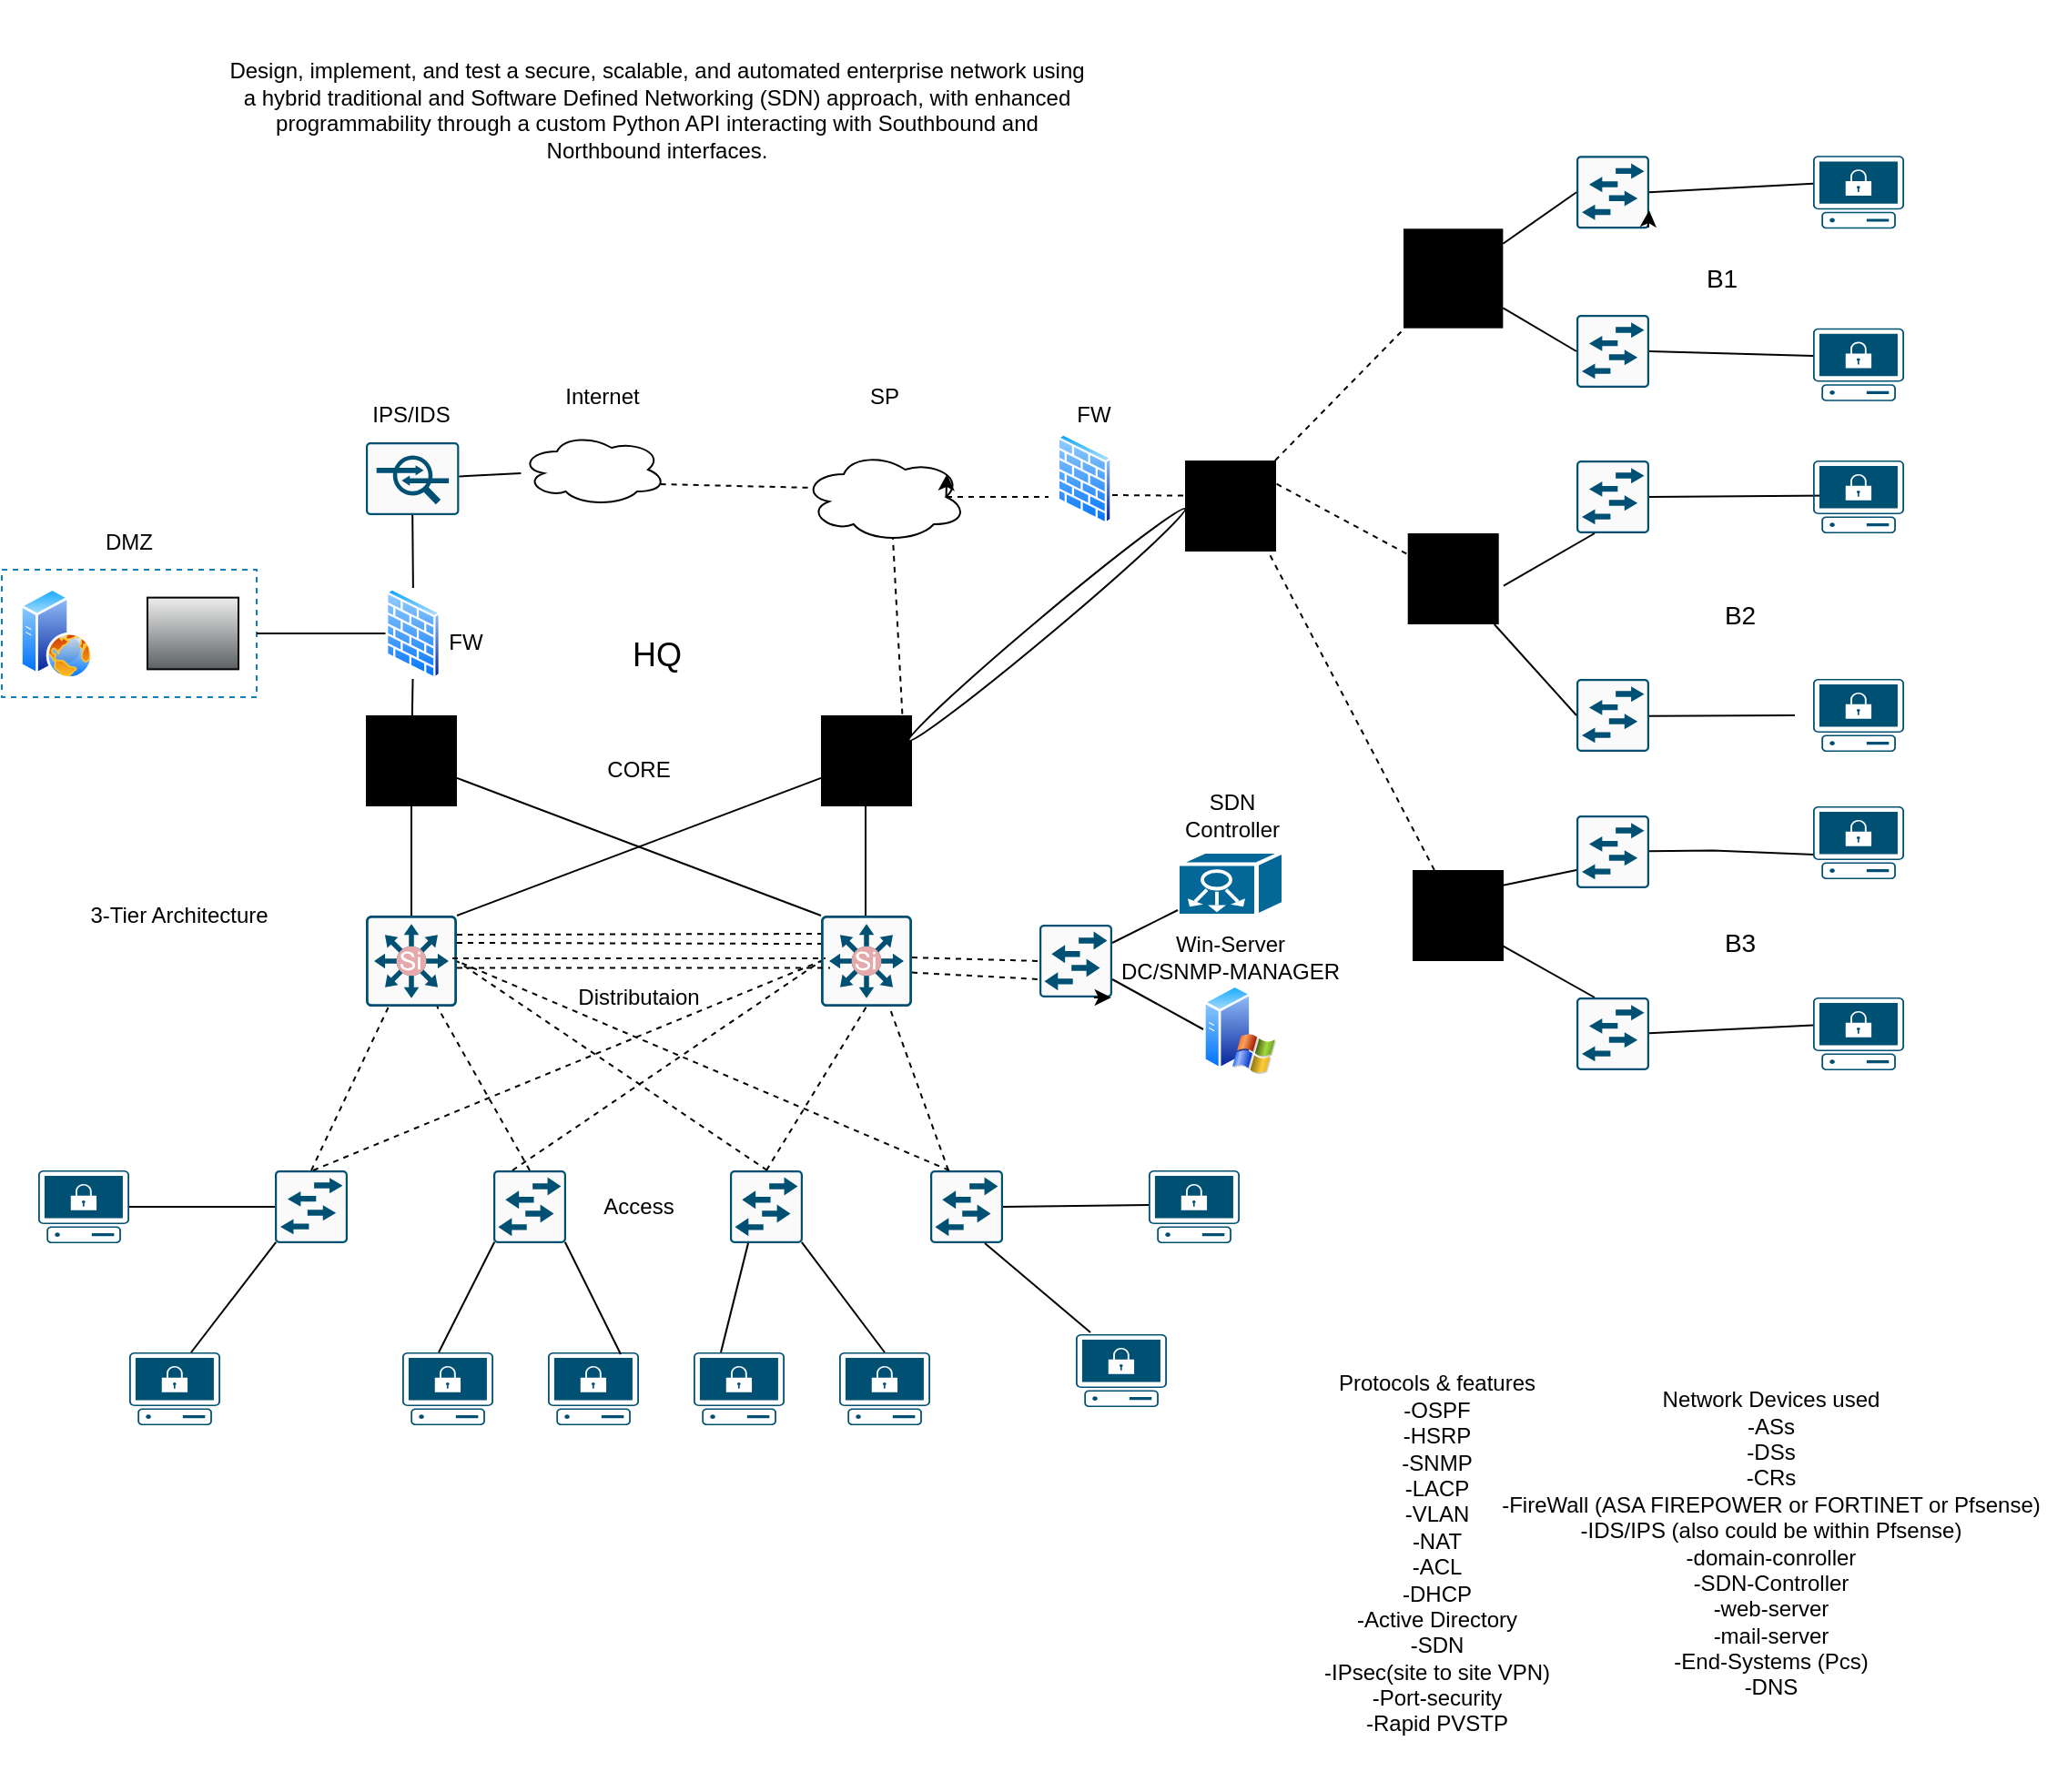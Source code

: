 <mxfile version="28.1.2">
  <diagram name="Page-1" id="6CgDFouvITcMY1lh-VWR">
    <mxGraphModel dx="2037" dy="1081" grid="1" gridSize="10" guides="1" tooltips="1" connect="1" arrows="1" fold="1" page="1" pageScale="1" pageWidth="850" pageHeight="1100" math="0" shadow="0">
      <root>
        <mxCell id="0" />
        <mxCell id="1" parent="0" />
        <mxCell id="icldkge28k3d67pnXuYo-1" value="" style="sketch=0;points=[[0.015,0.015,0],[0.985,0.015,0],[0.985,0.985,0],[0.015,0.985,0],[0.25,0,0],[0.5,0,0],[0.75,0,0],[1,0.25,0],[1,0.5,0],[1,0.75,0],[0.75,1,0],[0.5,1,0],[0.25,1,0],[0,0.75,0],[0,0.5,0],[0,0.25,0]];verticalLabelPosition=bottom;html=1;verticalAlign=top;aspect=fixed;align=center;pointerEvents=1;shape=mxgraph.cisco19.rect;prIcon=l2_switch;fillColor=#FAFAFA;strokeColor=#005073;" parent="1" vertex="1">
          <mxGeometry x="175" y="690" width="40" height="40" as="geometry" />
        </mxCell>
        <mxCell id="icldkge28k3d67pnXuYo-2" value="" style="sketch=0;points=[[0.015,0.015,0],[0.985,0.015,0],[0.985,0.985,0],[0.015,0.985,0],[0.25,0,0],[0.5,0,0],[0.75,0,0],[1,0.25,0],[1,0.5,0],[1,0.75,0],[0.75,1,0],[0.5,1,0],[0.25,1,0],[0,0.75,0],[0,0.5,0],[0,0.25,0]];verticalLabelPosition=bottom;html=1;verticalAlign=top;aspect=fixed;align=center;pointerEvents=1;shape=mxgraph.cisco19.rect;prIcon=workgroup_switch;fillColor=#FAFAFA;strokeColor=#005073;" parent="1" vertex="1">
          <mxGeometry x="535" y="690" width="40" height="40" as="geometry" />
        </mxCell>
        <mxCell id="icldkge28k3d67pnXuYo-3" value="" style="sketch=0;points=[[0.015,0.015,0],[0.985,0.015,0],[0.985,0.985,0],[0.015,0.985,0],[0.25,0,0],[0.5,0,0],[0.75,0,0],[1,0.25,0],[1,0.5,0],[1,0.75,0],[0.75,1,0],[0.5,1,0],[0.25,1,0],[0,0.75,0],[0,0.5,0],[0,0.25,0]];verticalLabelPosition=bottom;html=1;verticalAlign=top;aspect=fixed;align=center;pointerEvents=1;shape=mxgraph.cisco19.rect;prIcon=workgroup_switch;fillColor=#FAFAFA;strokeColor=#005073;" parent="1" vertex="1">
          <mxGeometry x="425" y="690" width="40" height="40" as="geometry" />
        </mxCell>
        <mxCell id="icldkge28k3d67pnXuYo-4" value="" style="sketch=0;points=[[0.015,0.015,0],[0.985,0.015,0],[0.985,0.985,0],[0.015,0.985,0],[0.25,0,0],[0.5,0,0],[0.75,0,0],[1,0.25,0],[1,0.5,0],[1,0.75,0],[0.75,1,0],[0.5,1,0],[0.25,1,0],[0,0.75,0],[0,0.5,0],[0,0.25,0]];verticalLabelPosition=bottom;html=1;verticalAlign=top;aspect=fixed;align=center;pointerEvents=1;shape=mxgraph.cisco19.rect;prIcon=workgroup_switch;fillColor=#FAFAFA;strokeColor=#005073;" parent="1" vertex="1">
          <mxGeometry x="295" y="690" width="40" height="40" as="geometry" />
        </mxCell>
        <mxCell id="icldkge28k3d67pnXuYo-6" value="" style="sketch=0;points=[[0.015,0.015,0],[0.985,0.015,0],[0.985,0.985,0],[0.015,0.985,0],[0.25,0,0],[0.5,0,0],[0.75,0,0],[1,0.25,0],[1,0.5,0],[1,0.75,0],[0.75,1,0],[0.5,1,0],[0.25,1,0],[0,0.75,0],[0,0.5,0],[0,0.25,0]];verticalLabelPosition=bottom;html=1;verticalAlign=top;aspect=fixed;align=center;pointerEvents=1;shape=mxgraph.cisco19.rect;prIcon=secure_catalyst_switch_color3;fillColor=#FAFAFA;strokeColor=#005073;" parent="1" vertex="1">
          <mxGeometry x="475" y="550" width="50" height="50" as="geometry" />
        </mxCell>
        <mxCell id="icldkge28k3d67pnXuYo-7" value="" style="sketch=0;points=[[0.015,0.015,0],[0.985,0.015,0],[0.985,0.985,0],[0.015,0.985,0],[0.25,0,0],[0.5,0,0],[0.75,0,0],[1,0.25,0],[1,0.5,0],[1,0.75,0],[0.75,1,0],[0.5,1,0],[0.25,1,0],[0,0.75,0],[0,0.5,0],[0,0.25,0]];verticalLabelPosition=bottom;html=1;verticalAlign=top;aspect=fixed;align=center;pointerEvents=1;shape=mxgraph.cisco19.rect;prIcon=secure_catalyst_switch_color3;fillColor=#FAFAFA;strokeColor=#005073;" parent="1" vertex="1">
          <mxGeometry x="225" y="550" width="50" height="50" as="geometry" />
        </mxCell>
        <mxCell id="icldkge28k3d67pnXuYo-22" value="" style="points=[[0.02,0.015,0],[0.5,0,0],[0.98,0.015,0],[1,0.38,0],[0.895,0.98,0],[0.5,1,0],[0.105,0.98,0],[0,0.38,0]];verticalLabelPosition=bottom;sketch=0;html=1;verticalAlign=top;aspect=fixed;align=center;pointerEvents=1;shape=mxgraph.cisco19.secure_endpoint_pc;fillColor=#005073;strokeColor=none;" parent="1" vertex="1">
          <mxGeometry x="245" y="790" width="50" height="40" as="geometry" />
        </mxCell>
        <mxCell id="icldkge28k3d67pnXuYo-23" value="" style="points=[[0.02,0.015,0],[0.5,0,0],[0.98,0.015,0],[1,0.38,0],[0.895,0.98,0],[0.5,1,0],[0.105,0.98,0],[0,0.38,0]];verticalLabelPosition=bottom;sketch=0;html=1;verticalAlign=top;aspect=fixed;align=center;pointerEvents=1;shape=mxgraph.cisco19.secure_endpoint_pc;fillColor=#005073;strokeColor=none;" parent="1" vertex="1">
          <mxGeometry x="95" y="790" width="50" height="40" as="geometry" />
        </mxCell>
        <mxCell id="icldkge28k3d67pnXuYo-24" value="" style="points=[[0.02,0.015,0],[0.5,0,0],[0.98,0.015,0],[1,0.38,0],[0.895,0.98,0],[0.5,1,0],[0.105,0.98,0],[0,0.38,0]];verticalLabelPosition=bottom;sketch=0;html=1;verticalAlign=top;aspect=fixed;align=center;pointerEvents=1;shape=mxgraph.cisco19.secure_endpoint_pc;fillColor=#005073;strokeColor=none;" parent="1" vertex="1">
          <mxGeometry x="45" y="690" width="50" height="40" as="geometry" />
        </mxCell>
        <mxCell id="icldkge28k3d67pnXuYo-25" value="" style="points=[[0.02,0.015,0],[0.5,0,0],[0.98,0.015,0],[1,0.38,0],[0.895,0.98,0],[0.5,1,0],[0.105,0.98,0],[0,0.38,0]];verticalLabelPosition=bottom;sketch=0;html=1;verticalAlign=top;aspect=fixed;align=center;pointerEvents=1;shape=mxgraph.cisco19.secure_endpoint_pc;fillColor=#005073;strokeColor=none;" parent="1" vertex="1">
          <mxGeometry x="405" y="790" width="50" height="40" as="geometry" />
        </mxCell>
        <mxCell id="icldkge28k3d67pnXuYo-26" value="" style="points=[[0.02,0.015,0],[0.5,0,0],[0.98,0.015,0],[1,0.38,0],[0.895,0.98,0],[0.5,1,0],[0.105,0.98,0],[0,0.38,0]];verticalLabelPosition=bottom;sketch=0;html=1;verticalAlign=top;aspect=fixed;align=center;pointerEvents=1;shape=mxgraph.cisco19.secure_endpoint_pc;fillColor=#005073;strokeColor=none;" parent="1" vertex="1">
          <mxGeometry x="485" y="790" width="50" height="40" as="geometry" />
        </mxCell>
        <mxCell id="icldkge28k3d67pnXuYo-27" value="" style="points=[[0.02,0.015,0],[0.5,0,0],[0.98,0.015,0],[1,0.38,0],[0.895,0.98,0],[0.5,1,0],[0.105,0.98,0],[0,0.38,0]];verticalLabelPosition=bottom;sketch=0;html=1;verticalAlign=top;aspect=fixed;align=center;pointerEvents=1;shape=mxgraph.cisco19.secure_endpoint_pc;fillColor=#005073;strokeColor=none;" parent="1" vertex="1">
          <mxGeometry x="325" y="790" width="50" height="40" as="geometry" />
        </mxCell>
        <mxCell id="icldkge28k3d67pnXuYo-29" value="" style="points=[[0.02,0.015,0],[0.5,0,0],[0.98,0.015,0],[1,0.38,0],[0.895,0.98,0],[0.5,1,0],[0.105,0.98,0],[0,0.38,0]];verticalLabelPosition=bottom;sketch=0;html=1;verticalAlign=top;aspect=fixed;align=center;pointerEvents=1;shape=mxgraph.cisco19.secure_endpoint_pc;fillColor=#005073;strokeColor=none;" parent="1" vertex="1">
          <mxGeometry x="655" y="690" width="50" height="40" as="geometry" />
        </mxCell>
        <mxCell id="icldkge28k3d67pnXuYo-31" value="" style="points=[[0.02,0.015,0],[0.5,0,0],[0.98,0.015,0],[1,0.38,0],[0.895,0.98,0],[0.5,1,0],[0.105,0.98,0],[0,0.38,0]];verticalLabelPosition=bottom;sketch=0;html=1;verticalAlign=top;aspect=fixed;align=center;pointerEvents=1;shape=mxgraph.cisco19.secure_endpoint_pc;fillColor=#005073;strokeColor=none;" parent="1" vertex="1">
          <mxGeometry x="615" y="780" width="50" height="40" as="geometry" />
        </mxCell>
        <mxCell id="icldkge28k3d67pnXuYo-54" value="" style="endArrow=none;html=1;rounded=0;entryX=0.015;entryY=0.985;entryDx=0;entryDy=0;entryPerimeter=0;" parent="1" target="icldkge28k3d67pnXuYo-4" edge="1">
          <mxGeometry width="50" height="50" relative="1" as="geometry">
            <mxPoint x="265" y="790" as="sourcePoint" />
            <mxPoint x="315" y="740" as="targetPoint" />
          </mxGeometry>
        </mxCell>
        <mxCell id="icldkge28k3d67pnXuYo-55" value="" style="endArrow=none;html=1;rounded=0;entryX=0.985;entryY=0.985;entryDx=0;entryDy=0;entryPerimeter=0;" parent="1" target="icldkge28k3d67pnXuYo-4" edge="1">
          <mxGeometry width="50" height="50" relative="1" as="geometry">
            <mxPoint x="365" y="791" as="sourcePoint" />
            <mxPoint x="396" y="730" as="targetPoint" />
          </mxGeometry>
        </mxCell>
        <mxCell id="icldkge28k3d67pnXuYo-56" value="" style="endArrow=none;html=1;rounded=0;entryX=0.25;entryY=1;entryDx=0;entryDy=0;entryPerimeter=0;" parent="1" target="icldkge28k3d67pnXuYo-3" edge="1">
          <mxGeometry width="50" height="50" relative="1" as="geometry">
            <mxPoint x="420" y="790" as="sourcePoint" />
            <mxPoint x="470" y="740" as="targetPoint" />
          </mxGeometry>
        </mxCell>
        <mxCell id="icldkge28k3d67pnXuYo-57" value="" style="endArrow=none;html=1;rounded=0;entryX=0.985;entryY=0.985;entryDx=0;entryDy=0;entryPerimeter=0;" parent="1" target="icldkge28k3d67pnXuYo-3" edge="1">
          <mxGeometry width="50" height="50" relative="1" as="geometry">
            <mxPoint x="510" y="790" as="sourcePoint" />
            <mxPoint x="525" y="730" as="targetPoint" />
          </mxGeometry>
        </mxCell>
        <mxCell id="icldkge28k3d67pnXuYo-58" value="" style="image;aspect=fixed;perimeter=ellipsePerimeter;html=1;align=center;shadow=0;dashed=0;spacingTop=3;image=img/lib/active_directory/windows_server_2.svg;" parent="1" vertex="1">
          <mxGeometry x="685" y="587.5" width="40" height="50" as="geometry" />
        </mxCell>
        <mxCell id="icldkge28k3d67pnXuYo-60" value="" style="sketch=0;points=[[0.015,0.015,0],[0.985,0.015,0],[0.985,0.985,0],[0.015,0.985,0],[0.25,0,0],[0.5,0,0],[0.75,0,0],[1,0.25,0],[1,0.5,0],[1,0.75,0],[0.75,1,0],[0.5,1,0],[0.25,1,0],[0,0.75,0],[0,0.5,0],[0,0.25,0]];verticalLabelPosition=bottom;html=1;verticalAlign=top;aspect=fixed;align=center;pointerEvents=1;shape=mxgraph.cisco19.rect;prIcon=workgroup_switch;fillColor=#FAFAFA;strokeColor=#005073;" parent="1" vertex="1">
          <mxGeometry x="595" y="555" width="40" height="40" as="geometry" />
        </mxCell>
        <mxCell id="icldkge28k3d67pnXuYo-64" value="" style="sketch=0;verticalLabelPosition=bottom;sketch=0;aspect=fixed;html=1;verticalAlign=top;strokeColor=none;fillColor=#000000;align=center;outlineConnect=0;pointerEvents=1;shape=mxgraph.citrix2.router;" parent="1" vertex="1">
          <mxGeometry x="225" y="440" width="50" height="50" as="geometry" />
        </mxCell>
        <mxCell id="icldkge28k3d67pnXuYo-65" value="" style="sketch=0;verticalLabelPosition=bottom;sketch=0;aspect=fixed;html=1;verticalAlign=top;strokeColor=none;fillColor=#000000;align=center;outlineConnect=0;pointerEvents=1;shape=mxgraph.citrix2.router;" parent="1" vertex="1">
          <mxGeometry x="475" y="440" width="50" height="50" as="geometry" />
        </mxCell>
        <mxCell id="icldkge28k3d67pnXuYo-67" value="" style="endArrow=none;dashed=1;html=1;rounded=0;entryX=0.25;entryY=1;entryDx=0;entryDy=0;entryPerimeter=0;" parent="1" target="icldkge28k3d67pnXuYo-7" edge="1">
          <mxGeometry width="50" height="50" relative="1" as="geometry">
            <mxPoint x="195" y="690" as="sourcePoint" />
            <mxPoint x="245" y="640" as="targetPoint" />
          </mxGeometry>
        </mxCell>
        <mxCell id="icldkge28k3d67pnXuYo-68" value="" style="endArrow=none;dashed=1;html=1;rounded=0;" parent="1" target="icldkge28k3d67pnXuYo-7" edge="1">
          <mxGeometry width="50" height="50" relative="1" as="geometry">
            <mxPoint x="315" y="690" as="sourcePoint" />
            <mxPoint x="358" y="600" as="targetPoint" />
          </mxGeometry>
        </mxCell>
        <mxCell id="icldkge28k3d67pnXuYo-69" value="" style="endArrow=none;dashed=1;html=1;rounded=0;entryX=0;entryY=0.5;entryDx=0;entryDy=0;entryPerimeter=0;" parent="1" target="icldkge28k3d67pnXuYo-6" edge="1">
          <mxGeometry width="50" height="50" relative="1" as="geometry">
            <mxPoint x="196" y="690" as="sourcePoint" />
            <mxPoint x="145" y="600" as="targetPoint" />
          </mxGeometry>
        </mxCell>
        <mxCell id="icldkge28k3d67pnXuYo-70" value="" style="endArrow=none;dashed=1;html=1;rounded=0;entryX=0;entryY=0.5;entryDx=0;entryDy=0;entryPerimeter=0;" parent="1" target="icldkge28k3d67pnXuYo-6" edge="1">
          <mxGeometry width="50" height="50" relative="1" as="geometry">
            <mxPoint x="305.5" y="690" as="sourcePoint" />
            <mxPoint x="584.5" y="575" as="targetPoint" />
          </mxGeometry>
        </mxCell>
        <mxCell id="icldkge28k3d67pnXuYo-71" value="" style="endArrow=none;dashed=1;html=1;rounded=0;entryX=0.5;entryY=1;entryDx=0;entryDy=0;entryPerimeter=0;" parent="1" target="icldkge28k3d67pnXuYo-6" edge="1">
          <mxGeometry width="50" height="50" relative="1" as="geometry">
            <mxPoint x="445" y="690" as="sourcePoint" />
            <mxPoint x="724" y="575" as="targetPoint" />
          </mxGeometry>
        </mxCell>
        <mxCell id="icldkge28k3d67pnXuYo-72" value="" style="endArrow=none;dashed=1;html=1;rounded=0;entryX=0.75;entryY=1;entryDx=0;entryDy=0;entryPerimeter=0;" parent="1" target="icldkge28k3d67pnXuYo-6" edge="1">
          <mxGeometry width="50" height="50" relative="1" as="geometry">
            <mxPoint x="545" y="690" as="sourcePoint" />
            <mxPoint x="600" y="600" as="targetPoint" />
          </mxGeometry>
        </mxCell>
        <mxCell id="icldkge28k3d67pnXuYo-73" value="" style="endArrow=none;dashed=1;html=1;rounded=0;entryX=1;entryY=0.5;entryDx=0;entryDy=0;entryPerimeter=0;" parent="1" target="icldkge28k3d67pnXuYo-7" edge="1">
          <mxGeometry width="50" height="50" relative="1" as="geometry">
            <mxPoint x="445.5" y="690" as="sourcePoint" />
            <mxPoint x="615" y="575" as="targetPoint" />
          </mxGeometry>
        </mxCell>
        <mxCell id="icldkge28k3d67pnXuYo-74" value="" style="endArrow=none;dashed=1;html=1;rounded=0;entryX=1;entryY=0.5;entryDx=0;entryDy=0;entryPerimeter=0;" parent="1" target="icldkge28k3d67pnXuYo-7" edge="1">
          <mxGeometry width="50" height="50" relative="1" as="geometry">
            <mxPoint x="545.5" y="690" as="sourcePoint" />
            <mxPoint x="375" y="575" as="targetPoint" />
          </mxGeometry>
        </mxCell>
        <mxCell id="icldkge28k3d67pnXuYo-77" value="" style="endArrow=none;html=1;rounded=0;entryX=0;entryY=0.5;entryDx=0;entryDy=0;entryPerimeter=0;" parent="1" target="icldkge28k3d67pnXuYo-1" edge="1">
          <mxGeometry width="50" height="50" relative="1" as="geometry">
            <mxPoint x="95" y="710" as="sourcePoint" />
            <mxPoint x="145" y="660" as="targetPoint" />
          </mxGeometry>
        </mxCell>
        <mxCell id="icldkge28k3d67pnXuYo-78" value="" style="endArrow=none;html=1;rounded=0;entryX=0.015;entryY=0.985;entryDx=0;entryDy=0;entryPerimeter=0;exitX=0.68;exitY=0;exitDx=0;exitDy=0;exitPerimeter=0;" parent="1" source="icldkge28k3d67pnXuYo-23" target="icldkge28k3d67pnXuYo-1" edge="1">
          <mxGeometry width="50" height="50" relative="1" as="geometry">
            <mxPoint x="115" y="789" as="sourcePoint" />
            <mxPoint x="195" y="789" as="targetPoint" />
          </mxGeometry>
        </mxCell>
        <mxCell id="icldkge28k3d67pnXuYo-81" value="" style="endArrow=none;html=1;rounded=0;entryX=0.75;entryY=1;entryDx=0;entryDy=0;entryPerimeter=0;exitX=0.16;exitY=-0.025;exitDx=0;exitDy=0;exitPerimeter=0;" parent="1" source="icldkge28k3d67pnXuYo-31" target="icldkge28k3d67pnXuYo-2" edge="1">
          <mxGeometry width="50" height="50" relative="1" as="geometry">
            <mxPoint x="645" y="780" as="sourcePoint" />
            <mxPoint x="695" y="730" as="targetPoint" />
          </mxGeometry>
        </mxCell>
        <mxCell id="icldkge28k3d67pnXuYo-83" value="" style="endArrow=none;html=1;rounded=0;entryX=1;entryY=0.5;entryDx=0;entryDy=0;entryPerimeter=0;exitX=0.16;exitY=-0.025;exitDx=0;exitDy=0;exitPerimeter=0;" parent="1" target="icldkge28k3d67pnXuYo-2" edge="1">
          <mxGeometry width="50" height="50" relative="1" as="geometry">
            <mxPoint x="655" y="709" as="sourcePoint" />
            <mxPoint x="597" y="660" as="targetPoint" />
          </mxGeometry>
        </mxCell>
        <mxCell id="icldkge28k3d67pnXuYo-84" value="" style="endArrow=none;html=1;rounded=0;exitX=0.5;exitY=0;exitDx=0;exitDy=0;exitPerimeter=0;" parent="1" source="icldkge28k3d67pnXuYo-7" target="icldkge28k3d67pnXuYo-64" edge="1">
          <mxGeometry width="50" height="50" relative="1" as="geometry">
            <mxPoint x="255" y="550" as="sourcePoint" />
            <mxPoint x="305" y="500" as="targetPoint" />
          </mxGeometry>
        </mxCell>
        <mxCell id="icldkge28k3d67pnXuYo-85" value="" style="endArrow=none;html=1;rounded=0;exitX=0.5;exitY=0;exitDx=0;exitDy=0;exitPerimeter=0;" parent="1" edge="1">
          <mxGeometry width="50" height="50" relative="1" as="geometry">
            <mxPoint x="499.5" y="550" as="sourcePoint" />
            <mxPoint x="499.5" y="490" as="targetPoint" />
          </mxGeometry>
        </mxCell>
        <mxCell id="icldkge28k3d67pnXuYo-87" value="" style="endArrow=none;html=1;rounded=0;" parent="1" target="icldkge28k3d67pnXuYo-65" edge="1">
          <mxGeometry width="50" height="50" relative="1" as="geometry">
            <mxPoint x="275" y="550" as="sourcePoint" />
            <mxPoint x="325" y="500" as="targetPoint" />
          </mxGeometry>
        </mxCell>
        <mxCell id="icldkge28k3d67pnXuYo-88" value="" style="endArrow=none;html=1;rounded=0;" parent="1" source="icldkge28k3d67pnXuYo-64" edge="1">
          <mxGeometry width="50" height="50" relative="1" as="geometry">
            <mxPoint x="275" y="626" as="sourcePoint" />
            <mxPoint x="475" y="550" as="targetPoint" />
          </mxGeometry>
        </mxCell>
        <mxCell id="icldkge28k3d67pnXuYo-93" value="" style="sketch=0;points=[[0.015,0.015,0],[0.985,0.015,0],[0.985,0.985,0],[0.015,0.985,0],[0.25,0,0],[0.5,0,0],[0.75,0,0],[1,0.25,0],[1,0.5,0],[1,0.75,0],[0.75,1,0],[0.5,1,0],[0.25,1,0],[0,0.75,0],[0,0.5,0],[0,0.25,0]];verticalLabelPosition=bottom;html=1;verticalAlign=top;aspect=fixed;align=center;pointerEvents=1;shape=mxgraph.cisco19.rect;prIcon=ips_ids;fillColor=#FAFAFA;strokeColor=#005073;" parent="1" vertex="1">
          <mxGeometry x="225" y="290" width="51.2" height="40" as="geometry" />
        </mxCell>
        <mxCell id="icldkge28k3d67pnXuYo-94" value="" style="ellipse;shape=cloud;whiteSpace=wrap;html=1;" parent="1" vertex="1">
          <mxGeometry x="310" y="285" width="80" height="40" as="geometry" />
        </mxCell>
        <mxCell id="icldkge28k3d67pnXuYo-95" value="&lt;div&gt;&lt;br&gt;&lt;/div&gt;&lt;div&gt;&lt;br&gt;&lt;/div&gt;&lt;div&gt;&lt;br&gt;&lt;/div&gt;&lt;div&gt;&lt;br&gt;&lt;/div&gt;" style="fillColor=none;strokeColor=#147EBA;dashed=1;verticalAlign=top;fontStyle=0;fontColor=#147EBA;whiteSpace=wrap;html=1;" parent="1" vertex="1">
          <mxGeometry x="25" y="360" width="140" height="70" as="geometry" />
        </mxCell>
        <mxCell id="icldkge28k3d67pnXuYo-96" value="" style="image;aspect=fixed;perimeter=ellipsePerimeter;html=1;align=center;shadow=0;dashed=0;spacingTop=3;image=img/lib/active_directory/web_server.svg;" parent="1" vertex="1">
          <mxGeometry x="35" y="370" width="40" height="50" as="geometry" />
        </mxCell>
        <mxCell id="icldkge28k3d67pnXuYo-97" value="" style="fillColorStyles=neutralFill;neutralFill=#9DA6A8;shape=mxgraph.networks2.icon;aspect=fixed;fillColor=#EDEDED;strokeColor=#000000;gradientColor=#5B6163;network2IconShadow=1;network2bgFillColor=none;network2Icon=mxgraph.networks2.mail_server;network2IconYOffset=-0.026;network2IconW=1;network2IconH=0.787;" parent="1" vertex="1">
          <mxGeometry x="105" y="375.31" width="50" height="39.375" as="geometry" />
        </mxCell>
        <mxCell id="icldkge28k3d67pnXuYo-98" value="" style="endArrow=none;html=1;rounded=0;exitX=1;exitY=0.5;exitDx=0;exitDy=0;entryX=0;entryY=0.5;entryDx=0;entryDy=0;" parent="1" source="icldkge28k3d67pnXuYo-95" target="icldkge28k3d67pnXuYo-89" edge="1">
          <mxGeometry width="50" height="50" relative="1" as="geometry">
            <mxPoint x="184.75" y="440" as="sourcePoint" />
            <mxPoint x="234.75" y="390" as="targetPoint" />
          </mxGeometry>
        </mxCell>
        <mxCell id="icldkge28k3d67pnXuYo-101" value="" style="endArrow=none;html=1;rounded=0;" parent="1" source="icldkge28k3d67pnXuYo-93" target="icldkge28k3d67pnXuYo-94" edge="1">
          <mxGeometry width="50" height="50" relative="1" as="geometry">
            <mxPoint x="345" y="370" as="sourcePoint" />
            <mxPoint x="395" y="320" as="targetPoint" />
          </mxGeometry>
        </mxCell>
        <mxCell id="icldkge28k3d67pnXuYo-89" value="" style="image;aspect=fixed;perimeter=ellipsePerimeter;html=1;align=center;shadow=0;dashed=0;spacingTop=3;image=img/lib/active_directory/firewall.svg;" parent="1" vertex="1">
          <mxGeometry x="235.7" y="370" width="30.5" height="50" as="geometry" />
        </mxCell>
        <mxCell id="icldkge28k3d67pnXuYo-105" value="" style="endArrow=none;html=1;rounded=0;entryX=0.5;entryY=1;entryDx=0;entryDy=0;entryPerimeter=0;exitX=0.5;exitY=0;exitDx=0;exitDy=0;" parent="1" source="icldkge28k3d67pnXuYo-89" target="icldkge28k3d67pnXuYo-93" edge="1">
          <mxGeometry width="50" height="50" relative="1" as="geometry">
            <mxPoint x="245" y="360" as="sourcePoint" />
            <mxPoint x="295" y="310" as="targetPoint" />
          </mxGeometry>
        </mxCell>
        <mxCell id="icldkge28k3d67pnXuYo-106" value="" style="endArrow=none;html=1;rounded=0;" parent="1" source="icldkge28k3d67pnXuYo-64" target="icldkge28k3d67pnXuYo-89" edge="1">
          <mxGeometry width="50" height="50" relative="1" as="geometry">
            <mxPoint x="245" y="430" as="sourcePoint" />
            <mxPoint x="245" y="390" as="targetPoint" />
          </mxGeometry>
        </mxCell>
        <mxCell id="icldkge28k3d67pnXuYo-110" value="DMZ" style="text;strokeColor=none;align=center;fillColor=none;html=1;verticalAlign=middle;whiteSpace=wrap;rounded=0;" parent="1" vertex="1">
          <mxGeometry x="65" y="330" width="60" height="30" as="geometry" />
        </mxCell>
        <mxCell id="icldkge28k3d67pnXuYo-112" value="Win-Server&lt;div&gt;DC/SNMP-MANAGER&lt;/div&gt;" style="text;strokeColor=none;align=center;fillColor=none;html=1;verticalAlign=middle;whiteSpace=wrap;rounded=0;" parent="1" vertex="1">
          <mxGeometry x="635" y="557.5" width="130" height="30" as="geometry" />
        </mxCell>
        <mxCell id="icldkge28k3d67pnXuYo-167" value="&lt;font style=&quot;font-size: 18px;&quot;&gt;HQ&lt;/font&gt;" style="text;strokeColor=none;align=center;fillColor=none;html=1;verticalAlign=middle;whiteSpace=wrap;rounded=0;" parent="1" vertex="1">
          <mxGeometry x="345" y="390" width="80" height="34.69" as="geometry" />
        </mxCell>
        <mxCell id="icldkge28k3d67pnXuYo-169" value="Internet" style="text;strokeColor=none;align=center;fillColor=none;html=1;verticalAlign=middle;whiteSpace=wrap;rounded=0;" parent="1" vertex="1">
          <mxGeometry x="325" y="250" width="60" height="30" as="geometry" />
        </mxCell>
        <mxCell id="icldkge28k3d67pnXuYo-176" value="3-Tier Architecture" style="text;strokeColor=none;align=center;fillColor=none;html=1;verticalAlign=middle;whiteSpace=wrap;rounded=0;" parent="1" vertex="1">
          <mxGeometry x="65" y="535" width="115" height="30" as="geometry" />
        </mxCell>
        <mxCell id="icldkge28k3d67pnXuYo-178" value="" style="endArrow=none;html=1;rounded=0;exitX=1;exitY=0.75;exitDx=0;exitDy=0;exitPerimeter=0;entryX=0;entryY=0.5;entryDx=0;entryDy=0;" parent="1" source="icldkge28k3d67pnXuYo-60" target="icldkge28k3d67pnXuYo-58" edge="1">
          <mxGeometry width="50" height="50" relative="1" as="geometry">
            <mxPoint x="635" y="595" as="sourcePoint" />
            <mxPoint x="700" y="610" as="targetPoint" />
          </mxGeometry>
        </mxCell>
        <mxCell id="icldkge28k3d67pnXuYo-179" value="" style="shape=mxgraph.cisco.controllers_and_modules.system_controller;html=1;pointerEvents=1;dashed=0;fillColor=#036897;strokeColor=#ffffff;strokeWidth=2;verticalLabelPosition=bottom;verticalAlign=top;align=center;outlineConnect=0;" parent="1" vertex="1">
          <mxGeometry x="671" y="515" width="58" height="35" as="geometry" />
        </mxCell>
        <mxCell id="icldkge28k3d67pnXuYo-180" value="" style="endArrow=none;html=1;rounded=0;exitX=1;exitY=0.25;exitDx=0;exitDy=0;exitPerimeter=0;" parent="1" source="icldkge28k3d67pnXuYo-60" target="icldkge28k3d67pnXuYo-179" edge="1">
          <mxGeometry width="50" height="50" relative="1" as="geometry">
            <mxPoint x="642" y="585" as="sourcePoint" />
            <mxPoint x="692" y="535" as="targetPoint" />
          </mxGeometry>
        </mxCell>
        <mxCell id="icldkge28k3d67pnXuYo-181" value="SDN Controller" style="text;strokeColor=none;align=center;fillColor=none;html=1;verticalAlign=middle;whiteSpace=wrap;rounded=0;" parent="1" vertex="1">
          <mxGeometry x="671" y="480" width="60" height="30" as="geometry" />
        </mxCell>
        <mxCell id="icldkge28k3d67pnXuYo-183" value="" style="ellipse;shape=cloud;whiteSpace=wrap;html=1;" parent="1" vertex="1">
          <mxGeometry x="465" y="295" width="90" height="50" as="geometry" />
        </mxCell>
        <mxCell id="icldkge28k3d67pnXuYo-185" value="" style="sketch=0;verticalLabelPosition=bottom;sketch=0;aspect=fixed;html=1;verticalAlign=top;strokeColor=none;fillColor=#000000;align=center;outlineConnect=0;pointerEvents=1;shape=mxgraph.citrix2.router;" parent="1" vertex="1">
          <mxGeometry x="795" y="172.65" width="54.69" height="54.69" as="geometry" />
        </mxCell>
        <mxCell id="icldkge28k3d67pnXuYo-188" value="" style="sketch=0;points=[[0.015,0.015,0],[0.985,0.015,0],[0.985,0.985,0],[0.015,0.985,0],[0.25,0,0],[0.5,0,0],[0.75,0,0],[1,0.25,0],[1,0.5,0],[1,0.75,0],[0.75,1,0],[0.5,1,0],[0.25,1,0],[0,0.75,0],[0,0.5,0],[0,0.25,0]];verticalLabelPosition=bottom;html=1;verticalAlign=top;aspect=fixed;align=center;pointerEvents=1;shape=mxgraph.cisco19.rect;prIcon=l2_switch;fillColor=#FAFAFA;strokeColor=#005073;" parent="1" vertex="1">
          <mxGeometry x="890" y="132.65" width="40" height="40" as="geometry" />
        </mxCell>
        <mxCell id="icldkge28k3d67pnXuYo-189" value="" style="sketch=0;points=[[0.015,0.015,0],[0.985,0.015,0],[0.985,0.985,0],[0.015,0.985,0],[0.25,0,0],[0.5,0,0],[0.75,0,0],[1,0.25,0],[1,0.5,0],[1,0.75,0],[0.75,1,0],[0.5,1,0],[0.25,1,0],[0,0.75,0],[0,0.5,0],[0,0.25,0]];verticalLabelPosition=bottom;html=1;verticalAlign=top;aspect=fixed;align=center;pointerEvents=1;shape=mxgraph.cisco19.rect;prIcon=l2_switch;fillColor=#FAFAFA;strokeColor=#005073;" parent="1" vertex="1">
          <mxGeometry x="890" y="220" width="40" height="40" as="geometry" />
        </mxCell>
        <mxCell id="icldkge28k3d67pnXuYo-190" value="" style="points=[[0.02,0.015,0],[0.5,0,0],[0.98,0.015,0],[1,0.38,0],[0.895,0.98,0],[0.5,1,0],[0.105,0.98,0],[0,0.38,0]];verticalLabelPosition=bottom;sketch=0;html=1;verticalAlign=top;aspect=fixed;align=center;pointerEvents=1;shape=mxgraph.cisco19.secure_endpoint_pc;fillColor=#005073;strokeColor=none;" parent="1" vertex="1">
          <mxGeometry x="1020" y="227.34" width="50" height="40" as="geometry" />
        </mxCell>
        <mxCell id="icldkge28k3d67pnXuYo-191" value="" style="points=[[0.02,0.015,0],[0.5,0,0],[0.98,0.015,0],[1,0.38,0],[0.895,0.98,0],[0.5,1,0],[0.105,0.98,0],[0,0.38,0]];verticalLabelPosition=bottom;sketch=0;html=1;verticalAlign=top;aspect=fixed;align=center;pointerEvents=1;shape=mxgraph.cisco19.secure_endpoint_pc;fillColor=#005073;strokeColor=none;" parent="1" vertex="1">
          <mxGeometry x="1020" y="132.65" width="50" height="40" as="geometry" />
        </mxCell>
        <mxCell id="icldkge28k3d67pnXuYo-196" value="" style="endArrow=none;html=1;rounded=0;entryX=0;entryY=0.38;entryDx=0;entryDy=0;entryPerimeter=0;exitX=1;exitY=0.5;exitDx=0;exitDy=0;exitPerimeter=0;" parent="1" source="icldkge28k3d67pnXuYo-188" target="icldkge28k3d67pnXuYo-191" edge="1">
          <mxGeometry width="50" height="50" relative="1" as="geometry">
            <mxPoint x="690" y="310" as="sourcePoint" />
            <mxPoint x="740" y="260" as="targetPoint" />
          </mxGeometry>
        </mxCell>
        <mxCell id="icldkge28k3d67pnXuYo-197" value="" style="endArrow=none;html=1;rounded=0;entryX=0;entryY=0.38;entryDx=0;entryDy=0;entryPerimeter=0;exitX=1;exitY=0.5;exitDx=0;exitDy=0;exitPerimeter=0;" parent="1" source="icldkge28k3d67pnXuYo-189" target="icldkge28k3d67pnXuYo-190" edge="1">
          <mxGeometry width="50" height="50" relative="1" as="geometry">
            <mxPoint x="680" y="410" as="sourcePoint" />
            <mxPoint x="730" y="360" as="targetPoint" />
          </mxGeometry>
        </mxCell>
        <mxCell id="icldkge28k3d67pnXuYo-198" value="" style="endArrow=none;html=1;rounded=0;entryX=0;entryY=0.5;entryDx=0;entryDy=0;entryPerimeter=0;" parent="1" source="icldkge28k3d67pnXuYo-185" target="icldkge28k3d67pnXuYo-188" edge="1">
          <mxGeometry width="50" height="50" relative="1" as="geometry">
            <mxPoint x="575" y="250" as="sourcePoint" />
            <mxPoint x="625" y="200" as="targetPoint" />
          </mxGeometry>
        </mxCell>
        <mxCell id="icldkge28k3d67pnXuYo-199" value="" style="endArrow=none;html=1;rounded=0;entryX=0;entryY=0.5;entryDx=0;entryDy=0;entryPerimeter=0;" parent="1" source="icldkge28k3d67pnXuYo-185" target="icldkge28k3d67pnXuYo-189" edge="1">
          <mxGeometry width="50" height="50" relative="1" as="geometry">
            <mxPoint x="585" y="414.68" as="sourcePoint" />
            <mxPoint x="635" y="364.68" as="targetPoint" />
          </mxGeometry>
        </mxCell>
        <mxCell id="icldkge28k3d67pnXuYo-200" value="&lt;span style=&quot;font-size: 14px;&quot;&gt;B1&lt;/span&gt;" style="text;strokeColor=none;align=center;fillColor=none;html=1;verticalAlign=middle;whiteSpace=wrap;rounded=0;" parent="1" vertex="1">
          <mxGeometry x="940" y="185.0" width="60" height="30" as="geometry" />
        </mxCell>
        <mxCell id="icldkge28k3d67pnXuYo-205" value="CORE" style="text;strokeColor=none;align=center;fillColor=none;html=1;verticalAlign=middle;whiteSpace=wrap;rounded=0;" parent="1" vertex="1">
          <mxGeometry x="345" y="455" width="60" height="30" as="geometry" />
        </mxCell>
        <mxCell id="icldkge28k3d67pnXuYo-206" value="Distributaion" style="text;strokeColor=none;align=center;fillColor=none;html=1;verticalAlign=middle;whiteSpace=wrap;rounded=0;" parent="1" vertex="1">
          <mxGeometry x="345" y="580" width="60" height="30" as="geometry" />
        </mxCell>
        <mxCell id="icldkge28k3d67pnXuYo-207" value="Access" style="text;strokeColor=none;align=center;fillColor=none;html=1;verticalAlign=middle;whiteSpace=wrap;rounded=0;" parent="1" vertex="1">
          <mxGeometry x="345" y="695" width="60" height="30" as="geometry" />
        </mxCell>
        <mxCell id="icldkge28k3d67pnXuYo-208" value="Protocols &amp;amp; features&lt;div&gt;-OSPF&lt;/div&gt;&lt;div&gt;-HSRP&lt;/div&gt;&lt;div&gt;-SNMP&lt;/div&gt;&lt;div&gt;-LACP&lt;/div&gt;&lt;div&gt;-VLAN&lt;/div&gt;&lt;div&gt;-NAT&lt;/div&gt;&lt;div&gt;-ACL&lt;/div&gt;&lt;div&gt;-DHCP&lt;/div&gt;&lt;div&gt;-Active Directory&lt;/div&gt;&lt;div&gt;-SDN&lt;/div&gt;&lt;div&gt;-IPsec(site to site VPN)&lt;/div&gt;&lt;div&gt;-Port-security&lt;/div&gt;&lt;div&gt;-Rapid PVSTP&lt;/div&gt;&lt;div&gt;&lt;br&gt;&lt;/div&gt;&lt;div&gt;&lt;br&gt;&lt;/div&gt;" style="text;strokeColor=none;align=center;fillColor=none;html=1;verticalAlign=middle;whiteSpace=wrap;rounded=0;" parent="1" vertex="1">
          <mxGeometry x="731" y="900" width="165" height="30" as="geometry" />
        </mxCell>
        <mxCell id="icldkge28k3d67pnXuYo-218" value="Network Devices used&lt;div&gt;-ASs&lt;/div&gt;&lt;div&gt;-DSs&lt;/div&gt;&lt;div&gt;-CRs&lt;/div&gt;&lt;div&gt;-FireWall (ASA FIREPOWER or FORTINET or Pfsense)&lt;/div&gt;&lt;div&gt;-IDS/IPS (also could be within Pfsense)&lt;/div&gt;&lt;div&gt;-domain-conroller&lt;/div&gt;&lt;div&gt;-SDN-Controller&lt;/div&gt;&lt;div&gt;-web-server&lt;/div&gt;&lt;div&gt;-mail-server&lt;/div&gt;&lt;div&gt;-End-Systems (Pcs)&lt;/div&gt;&lt;div&gt;-DNS&lt;/div&gt;" style="text;strokeColor=none;align=center;fillColor=none;html=1;verticalAlign=middle;whiteSpace=wrap;rounded=0;" parent="1" vertex="1">
          <mxGeometry x="847.35" y="880" width="300" height="30" as="geometry" />
        </mxCell>
        <mxCell id="icldkge28k3d67pnXuYo-220" value="Design, implement, and test a secure, scalable, and automated enterprise network using a hybrid traditional and Software Defined Networking (SDN) approach, with enhanced programmability through a custom Python API interacting with Southbound and Northbound interfaces.&lt;div&gt;&lt;br&gt;&lt;div&gt;&lt;br&gt;&lt;/div&gt;&lt;/div&gt;" style="text;strokeColor=none;align=center;fillColor=none;html=1;verticalAlign=middle;whiteSpace=wrap;rounded=0;" parent="1" vertex="1">
          <mxGeometry x="145" y="47.34" width="480" height="150" as="geometry" />
        </mxCell>
        <mxCell id="icldkge28k3d67pnXuYo-227" value="SP" style="text;strokeColor=none;align=center;fillColor=none;html=1;verticalAlign=middle;whiteSpace=wrap;rounded=0;" parent="1" vertex="1">
          <mxGeometry x="480" y="250" width="60" height="30" as="geometry" />
        </mxCell>
        <mxCell id="_uScX3mQEk9rYCkO5ozx-4" style="edgeStyle=orthogonalEdgeStyle;rounded=0;orthogonalLoop=1;jettySize=auto;html=1;exitX=0.875;exitY=0.5;exitDx=0;exitDy=0;exitPerimeter=0;entryX=0.88;entryY=0.25;entryDx=0;entryDy=0;entryPerimeter=0;" parent="1" source="icldkge28k3d67pnXuYo-183" target="icldkge28k3d67pnXuYo-183" edge="1">
          <mxGeometry relative="1" as="geometry" />
        </mxCell>
        <mxCell id="_uScX3mQEk9rYCkO5ozx-5" value="" style="sketch=0;verticalLabelPosition=bottom;sketch=0;aspect=fixed;html=1;verticalAlign=top;strokeColor=none;fillColor=#000000;align=center;outlineConnect=0;pointerEvents=1;shape=mxgraph.citrix2.router;" parent="1" vertex="1">
          <mxGeometry x="797.35" y="340" width="50" height="50" as="geometry" />
        </mxCell>
        <mxCell id="_uScX3mQEk9rYCkO5ozx-21" value="" style="endArrow=none;dashed=1;html=1;rounded=0;" parent="1" source="_uScX3mQEk9rYCkO5ozx-39" target="icldkge28k3d67pnXuYo-185" edge="1">
          <mxGeometry width="50" height="50" relative="1" as="geometry">
            <mxPoint x="712.35" y="350" as="sourcePoint" />
            <mxPoint x="752.35" y="260" as="targetPoint" />
          </mxGeometry>
        </mxCell>
        <mxCell id="_uScX3mQEk9rYCkO5ozx-22" value="" style="endArrow=none;dashed=1;html=1;rounded=0;entryX=0.55;entryY=0.95;entryDx=0;entryDy=0;entryPerimeter=0;" parent="1" target="icldkge28k3d67pnXuYo-183" edge="1">
          <mxGeometry width="50" height="50" relative="1" as="geometry">
            <mxPoint x="520" y="445.31" as="sourcePoint" />
            <mxPoint x="560" y="385.31" as="targetPoint" />
            <Array as="points" />
          </mxGeometry>
        </mxCell>
        <mxCell id="_uScX3mQEk9rYCkO5ozx-23" value="" style="endArrow=none;dashed=1;html=1;rounded=0;" parent="1" edge="1">
          <mxGeometry width="50" height="50" relative="1" as="geometry">
            <mxPoint x="635" y="319" as="sourcePoint" />
            <mxPoint x="675" y="319.29" as="targetPoint" />
          </mxGeometry>
        </mxCell>
        <mxCell id="_uScX3mQEk9rYCkO5ozx-26" value="" style="sketch=0;verticalLabelPosition=bottom;sketch=0;aspect=fixed;html=1;verticalAlign=top;strokeColor=none;fillColor=#000000;align=center;outlineConnect=0;pointerEvents=1;shape=mxgraph.citrix2.router;" parent="1" vertex="1">
          <mxGeometry x="800" y="525" width="50" height="50" as="geometry" />
        </mxCell>
        <mxCell id="_uScX3mQEk9rYCkO5ozx-27" style="edgeStyle=orthogonalEdgeStyle;rounded=0;orthogonalLoop=1;jettySize=auto;html=1;exitX=0.985;exitY=0.985;exitDx=0;exitDy=0;exitPerimeter=0;entryX=1;entryY=0.75;entryDx=0;entryDy=0;entryPerimeter=0;" parent="1" source="icldkge28k3d67pnXuYo-188" target="icldkge28k3d67pnXuYo-188" edge="1">
          <mxGeometry relative="1" as="geometry" />
        </mxCell>
        <mxCell id="_uScX3mQEk9rYCkO5ozx-28" value="" style="sketch=0;points=[[0.015,0.015,0],[0.985,0.015,0],[0.985,0.985,0],[0.015,0.985,0],[0.25,0,0],[0.5,0,0],[0.75,0,0],[1,0.25,0],[1,0.5,0],[1,0.75,0],[0.75,1,0],[0.5,1,0],[0.25,1,0],[0,0.75,0],[0,0.5,0],[0,0.25,0]];verticalLabelPosition=bottom;html=1;verticalAlign=top;aspect=fixed;align=center;pointerEvents=1;shape=mxgraph.cisco19.rect;prIcon=l2_switch;fillColor=#FAFAFA;strokeColor=#005073;" parent="1" vertex="1">
          <mxGeometry x="890" y="300" width="40" height="40" as="geometry" />
        </mxCell>
        <mxCell id="_uScX3mQEk9rYCkO5ozx-29" value="" style="sketch=0;points=[[0.015,0.015,0],[0.985,0.015,0],[0.985,0.985,0],[0.015,0.985,0],[0.25,0,0],[0.5,0,0],[0.75,0,0],[1,0.25,0],[1,0.5,0],[1,0.75,0],[0.75,1,0],[0.5,1,0],[0.25,1,0],[0,0.75,0],[0,0.5,0],[0,0.25,0]];verticalLabelPosition=bottom;html=1;verticalAlign=top;aspect=fixed;align=center;pointerEvents=1;shape=mxgraph.cisco19.rect;prIcon=l2_switch;fillColor=#FAFAFA;strokeColor=#005073;" parent="1" vertex="1">
          <mxGeometry x="890" y="420" width="40" height="40" as="geometry" />
        </mxCell>
        <mxCell id="_uScX3mQEk9rYCkO5ozx-31" value="" style="endArrow=none;html=1;rounded=0;entryX=0;entryY=0.5;entryDx=0;entryDy=0;entryPerimeter=0;" parent="1" source="_uScX3mQEk9rYCkO5ozx-5" target="_uScX3mQEk9rYCkO5ozx-29" edge="1">
          <mxGeometry width="50" height="50" relative="1" as="geometry">
            <mxPoint x="850" y="385.69" as="sourcePoint" />
            <mxPoint x="930" y="385.31" as="targetPoint" />
          </mxGeometry>
        </mxCell>
        <mxCell id="_uScX3mQEk9rYCkO5ozx-32" value="" style="endArrow=none;html=1;rounded=0;entryX=0.25;entryY=1;entryDx=0;entryDy=0;entryPerimeter=0;" parent="1" target="_uScX3mQEk9rYCkO5ozx-28" edge="1">
          <mxGeometry width="50" height="50" relative="1" as="geometry">
            <mxPoint x="850" y="368.84" as="sourcePoint" />
            <mxPoint x="930" y="368.46" as="targetPoint" />
          </mxGeometry>
        </mxCell>
        <mxCell id="_uScX3mQEk9rYCkO5ozx-33" value="" style="endArrow=none;html=1;rounded=0;exitX=1;exitY=0.5;exitDx=0;exitDy=0;exitPerimeter=0;" parent="1" source="_uScX3mQEk9rYCkO5ozx-28" edge="1">
          <mxGeometry width="50" height="50" relative="1" as="geometry">
            <mxPoint x="950" y="319.61" as="sourcePoint" />
            <mxPoint x="1030" y="319.23" as="targetPoint" />
          </mxGeometry>
        </mxCell>
        <mxCell id="_uScX3mQEk9rYCkO5ozx-34" value="" style="endArrow=none;html=1;rounded=0;entryX=0.25;entryY=0;entryDx=0;entryDy=0;entryPerimeter=0;" parent="1" target="_uScX3mQEk9rYCkO5ozx-46" edge="1">
          <mxGeometry width="50" height="50" relative="1" as="geometry">
            <mxPoint x="847.35" y="565.38" as="sourcePoint" />
            <mxPoint x="927.35" y="565" as="targetPoint" />
          </mxGeometry>
        </mxCell>
        <mxCell id="_uScX3mQEk9rYCkO5ozx-35" value="" style="endArrow=none;html=1;rounded=0;" parent="1" edge="1">
          <mxGeometry width="50" height="50" relative="1" as="geometry">
            <mxPoint x="930" y="440.38" as="sourcePoint" />
            <mxPoint x="1010" y="440" as="targetPoint" />
          </mxGeometry>
        </mxCell>
        <mxCell id="_uScX3mQEk9rYCkO5ozx-36" value="" style="points=[[0.02,0.015,0],[0.5,0,0],[0.98,0.015,0],[1,0.38,0],[0.895,0.98,0],[0.5,1,0],[0.105,0.98,0],[0,0.38,0]];verticalLabelPosition=bottom;sketch=0;html=1;verticalAlign=top;aspect=fixed;align=center;pointerEvents=1;shape=mxgraph.cisco19.secure_endpoint_pc;fillColor=#005073;strokeColor=none;" parent="1" vertex="1">
          <mxGeometry x="1020" y="420" width="50" height="40" as="geometry" />
        </mxCell>
        <mxCell id="_uScX3mQEk9rYCkO5ozx-37" value="" style="points=[[0.02,0.015,0],[0.5,0,0],[0.98,0.015,0],[1,0.38,0],[0.895,0.98,0],[0.5,1,0],[0.105,0.98,0],[0,0.38,0]];verticalLabelPosition=bottom;sketch=0;html=1;verticalAlign=top;aspect=fixed;align=center;pointerEvents=1;shape=mxgraph.cisco19.secure_endpoint_pc;fillColor=#005073;strokeColor=none;" parent="1" vertex="1">
          <mxGeometry x="1020" y="300" width="50" height="40" as="geometry" />
        </mxCell>
        <mxCell id="_uScX3mQEk9rYCkO5ozx-39" value="" style="sketch=0;verticalLabelPosition=bottom;sketch=0;aspect=fixed;html=1;verticalAlign=top;strokeColor=none;fillColor=#000000;align=center;outlineConnect=0;pointerEvents=1;shape=mxgraph.citrix2.router;" parent="1" vertex="1">
          <mxGeometry x="675" y="300" width="50" height="50" as="geometry" />
        </mxCell>
        <mxCell id="_uScX3mQEk9rYCkO5ozx-41" value="" style="endArrow=none;dashed=1;html=1;rounded=0;" parent="1" target="_uScX3mQEk9rYCkO5ozx-5" edge="1">
          <mxGeometry width="50" height="50" relative="1" as="geometry">
            <mxPoint x="720" y="310" as="sourcePoint" />
            <mxPoint x="789" y="256" as="targetPoint" />
          </mxGeometry>
        </mxCell>
        <mxCell id="_uScX3mQEk9rYCkO5ozx-42" value="" style="endArrow=none;html=1;rounded=0;entryX=0;entryY=0.38;entryDx=0;entryDy=0;entryPerimeter=0;" parent="1" target="_uScX3mQEk9rYCkO5ozx-48" edge="1">
          <mxGeometry width="50" height="50" relative="1" as="geometry">
            <mxPoint x="930" y="614.61" as="sourcePoint" />
            <mxPoint x="1010" y="614.23" as="targetPoint" />
          </mxGeometry>
        </mxCell>
        <mxCell id="_uScX3mQEk9rYCkO5ozx-44" value="" style="endArrow=none;html=1;rounded=0;entryX=0.012;entryY=0.663;entryDx=0;entryDy=0;entryPerimeter=0;" parent="1" target="_uScX3mQEk9rYCkO5ozx-47" edge="1">
          <mxGeometry width="50" height="50" relative="1" as="geometry">
            <mxPoint x="930" y="514.61" as="sourcePoint" />
            <mxPoint x="1010" y="514.23" as="targetPoint" />
            <Array as="points">
              <mxPoint x="965" y="514.23" />
            </Array>
          </mxGeometry>
        </mxCell>
        <mxCell id="_uScX3mQEk9rYCkO5ozx-45" value="" style="sketch=0;points=[[0.015,0.015,0],[0.985,0.015,0],[0.985,0.985,0],[0.015,0.985,0],[0.25,0,0],[0.5,0,0],[0.75,0,0],[1,0.25,0],[1,0.5,0],[1,0.75,0],[0.75,1,0],[0.5,1,0],[0.25,1,0],[0,0.75,0],[0,0.5,0],[0,0.25,0]];verticalLabelPosition=bottom;html=1;verticalAlign=top;aspect=fixed;align=center;pointerEvents=1;shape=mxgraph.cisco19.rect;prIcon=l2_switch;fillColor=#FAFAFA;strokeColor=#005073;" parent="1" vertex="1">
          <mxGeometry x="890" y="495" width="40" height="40" as="geometry" />
        </mxCell>
        <mxCell id="_uScX3mQEk9rYCkO5ozx-46" value="" style="sketch=0;points=[[0.015,0.015,0],[0.985,0.015,0],[0.985,0.985,0],[0.015,0.985,0],[0.25,0,0],[0.5,0,0],[0.75,0,0],[1,0.25,0],[1,0.5,0],[1,0.75,0],[0.75,1,0],[0.5,1,0],[0.25,1,0],[0,0.75,0],[0,0.5,0],[0,0.25,0]];verticalLabelPosition=bottom;html=1;verticalAlign=top;aspect=fixed;align=center;pointerEvents=1;shape=mxgraph.cisco19.rect;prIcon=l2_switch;fillColor=#FAFAFA;strokeColor=#005073;" parent="1" vertex="1">
          <mxGeometry x="890" y="595" width="40" height="40" as="geometry" />
        </mxCell>
        <mxCell id="_uScX3mQEk9rYCkO5ozx-47" value="" style="points=[[0.02,0.015,0],[0.5,0,0],[0.98,0.015,0],[1,0.38,0],[0.895,0.98,0],[0.5,1,0],[0.105,0.98,0],[0,0.38,0]];verticalLabelPosition=bottom;sketch=0;html=1;verticalAlign=top;aspect=fixed;align=center;pointerEvents=1;shape=mxgraph.cisco19.secure_endpoint_pc;fillColor=#005073;strokeColor=none;" parent="1" vertex="1">
          <mxGeometry x="1020" y="490" width="50" height="40" as="geometry" />
        </mxCell>
        <mxCell id="_uScX3mQEk9rYCkO5ozx-48" value="" style="points=[[0.02,0.015,0],[0.5,0,0],[0.98,0.015,0],[1,0.38,0],[0.895,0.98,0],[0.5,1,0],[0.105,0.98,0],[0,0.38,0]];verticalLabelPosition=bottom;sketch=0;html=1;verticalAlign=top;aspect=fixed;align=center;pointerEvents=1;shape=mxgraph.cisco19.secure_endpoint_pc;fillColor=#005073;strokeColor=none;" parent="1" vertex="1">
          <mxGeometry x="1020" y="595" width="50" height="40" as="geometry" />
        </mxCell>
        <mxCell id="_uScX3mQEk9rYCkO5ozx-49" value="" style="endArrow=none;html=1;rounded=0;entryX=0;entryY=0.75;entryDx=0;entryDy=0;entryPerimeter=0;" parent="1" target="_uScX3mQEk9rYCkO5ozx-45" edge="1">
          <mxGeometry width="50" height="50" relative="1" as="geometry">
            <mxPoint x="840" y="535.38" as="sourcePoint" />
            <mxPoint x="920" y="535" as="targetPoint" />
          </mxGeometry>
        </mxCell>
        <mxCell id="_uScX3mQEk9rYCkO5ozx-50" value="&lt;span style=&quot;font-size: 14px;&quot;&gt;B2&lt;/span&gt;" style="text;strokeColor=none;align=center;fillColor=none;html=1;verticalAlign=middle;whiteSpace=wrap;rounded=0;" parent="1" vertex="1">
          <mxGeometry x="950" y="370" width="60" height="30" as="geometry" />
        </mxCell>
        <mxCell id="_uScX3mQEk9rYCkO5ozx-51" value="&lt;span style=&quot;font-size: 14px;&quot;&gt;B3&lt;/span&gt;" style="text;strokeColor=none;align=center;fillColor=none;html=1;verticalAlign=middle;whiteSpace=wrap;rounded=0;" parent="1" vertex="1">
          <mxGeometry x="950" y="550" width="60" height="30" as="geometry" />
        </mxCell>
        <mxCell id="_uScX3mQEk9rYCkO5ozx-53" value="" style="endArrow=none;dashed=1;html=1;rounded=0;entryX=0;entryY=0.75;entryDx=0;entryDy=0;entryPerimeter=0;" parent="1" target="icldkge28k3d67pnXuYo-60" edge="1">
          <mxGeometry width="50" height="50" relative="1" as="geometry">
            <mxPoint x="525" y="581.31" as="sourcePoint" />
            <mxPoint x="590" y="581" as="targetPoint" />
            <Array as="points" />
          </mxGeometry>
        </mxCell>
        <mxCell id="_uScX3mQEk9rYCkO5ozx-54" value="" style="endArrow=none;dashed=1;html=1;rounded=0;entryX=0;entryY=0.5;entryDx=0;entryDy=0;entryPerimeter=0;" parent="1" target="icldkge28k3d67pnXuYo-60" edge="1">
          <mxGeometry width="50" height="50" relative="1" as="geometry">
            <mxPoint x="525" y="573.04" as="sourcePoint" />
            <mxPoint x="605" y="571.73" as="targetPoint" />
            <Array as="points" />
          </mxGeometry>
        </mxCell>
        <mxCell id="_uScX3mQEk9rYCkO5ozx-55" style="edgeStyle=orthogonalEdgeStyle;rounded=0;orthogonalLoop=1;jettySize=auto;html=1;exitX=0.75;exitY=1;exitDx=0;exitDy=0;exitPerimeter=0;entryX=0.985;entryY=0.985;entryDx=0;entryDy=0;entryPerimeter=0;" parent="1" source="icldkge28k3d67pnXuYo-60" target="icldkge28k3d67pnXuYo-60" edge="1">
          <mxGeometry relative="1" as="geometry" />
        </mxCell>
        <mxCell id="_uScX3mQEk9rYCkO5ozx-56" value="" style="ellipse;whiteSpace=wrap;html=1;fillColor=light-dark(#FFFFFF,#CC0000);rotation=-40;" parent="1" vertex="1">
          <mxGeometry x="500.15" y="385.18" width="198.1" height="10" as="geometry" />
        </mxCell>
        <mxCell id="_uScX3mQEk9rYCkO5ozx-58" value="" style="endArrow=none;dashed=1;html=1;rounded=0;entryX=0.13;entryY=0.77;entryDx=0;entryDy=0;entryPerimeter=0;" parent="1" source="_uScX3mQEk9rYCkO5ozx-26" edge="1">
          <mxGeometry width="50" height="50" relative="1" as="geometry">
            <mxPoint x="863" y="516.31" as="sourcePoint" />
            <mxPoint x="705" y="320.0" as="targetPoint" />
            <Array as="points" />
          </mxGeometry>
        </mxCell>
        <mxCell id="_uScX3mQEk9rYCkO5ozx-60" value="" style="endArrow=none;dashed=1;html=1;rounded=0;" parent="1" edge="1">
          <mxGeometry width="50" height="50" relative="1" as="geometry">
            <mxPoint x="275" y="565" as="sourcePoint" />
            <mxPoint x="475" y="565.54" as="targetPoint" />
          </mxGeometry>
        </mxCell>
        <mxCell id="_uScX3mQEk9rYCkO5ozx-61" value="" style="endArrow=none;dashed=1;html=1;rounded=0;entryX=0;entryY=0.5;entryDx=0;entryDy=0;entryPerimeter=0;" parent="1" edge="1">
          <mxGeometry width="50" height="50" relative="1" as="geometry">
            <mxPoint x="272.5" y="573.46" as="sourcePoint" />
            <mxPoint x="477.5" y="573.46" as="targetPoint" />
          </mxGeometry>
        </mxCell>
        <mxCell id="_uScX3mQEk9rYCkO5ozx-62" value="" style="endArrow=none;dashed=1;html=1;rounded=0;entryX=0;entryY=0.25;entryDx=0;entryDy=0;entryPerimeter=0;" parent="1" edge="1">
          <mxGeometry width="50" height="50" relative="1" as="geometry">
            <mxPoint x="275" y="560.5" as="sourcePoint" />
            <mxPoint x="475" y="560" as="targetPoint" />
          </mxGeometry>
        </mxCell>
        <mxCell id="_uScX3mQEk9rYCkO5ozx-65" value="FW" style="text;strokeColor=none;align=center;fillColor=none;html=1;verticalAlign=middle;whiteSpace=wrap;rounded=0;" parent="1" vertex="1">
          <mxGeometry x="250" y="385.31" width="60" height="30" as="geometry" />
        </mxCell>
        <mxCell id="_uScX3mQEk9rYCkO5ozx-66" value="IPS/IDS" style="text;strokeColor=none;align=center;fillColor=none;html=1;verticalAlign=middle;whiteSpace=wrap;rounded=0;" parent="1" vertex="1">
          <mxGeometry x="220" y="260" width="60" height="30" as="geometry" />
        </mxCell>
        <mxCell id="_uScX3mQEk9rYCkO5ozx-67" value="" style="endArrow=none;dashed=1;html=1;rounded=0;entryX=0;entryY=0.5;entryDx=0;entryDy=0;entryPerimeter=0;" parent="1" edge="1">
          <mxGeometry width="50" height="50" relative="1" as="geometry">
            <mxPoint x="275" y="578.75" as="sourcePoint" />
            <mxPoint x="480" y="578.75" as="targetPoint" />
          </mxGeometry>
        </mxCell>
        <mxCell id="19LU6znqiOO-r39E6f0--2" value="" style="image;aspect=fixed;perimeter=ellipsePerimeter;html=1;align=center;shadow=0;dashed=0;spacingTop=3;image=img/lib/active_directory/firewall.svg;" vertex="1" parent="1">
          <mxGeometry x="604.5" y="285" width="30.5" height="50" as="geometry" />
        </mxCell>
        <mxCell id="19LU6znqiOO-r39E6f0--3" value="" style="endArrow=none;dashed=1;html=1;rounded=0;" edge="1" parent="1">
          <mxGeometry width="50" height="50" relative="1" as="geometry">
            <mxPoint x="544" y="320" as="sourcePoint" />
            <mxPoint x="600" y="320" as="targetPoint" />
          </mxGeometry>
        </mxCell>
        <mxCell id="19LU6znqiOO-r39E6f0--4" value="" style="endArrow=none;dashed=1;html=1;rounded=0;entryX=0.07;entryY=0.4;entryDx=0;entryDy=0;entryPerimeter=0;exitX=0.96;exitY=0.7;exitDx=0;exitDy=0;exitPerimeter=0;" edge="1" parent="1" source="icldkge28k3d67pnXuYo-94" target="icldkge28k3d67pnXuYo-183">
          <mxGeometry width="50" height="50" relative="1" as="geometry">
            <mxPoint x="445" y="347.34" as="sourcePoint" />
            <mxPoint x="465" y="257.34" as="targetPoint" />
          </mxGeometry>
        </mxCell>
        <mxCell id="19LU6znqiOO-r39E6f0--5" value="FW" style="text;strokeColor=none;align=center;fillColor=none;html=1;verticalAlign=middle;whiteSpace=wrap;rounded=0;" vertex="1" parent="1">
          <mxGeometry x="595" y="260" width="60" height="30" as="geometry" />
        </mxCell>
      </root>
    </mxGraphModel>
  </diagram>
</mxfile>
